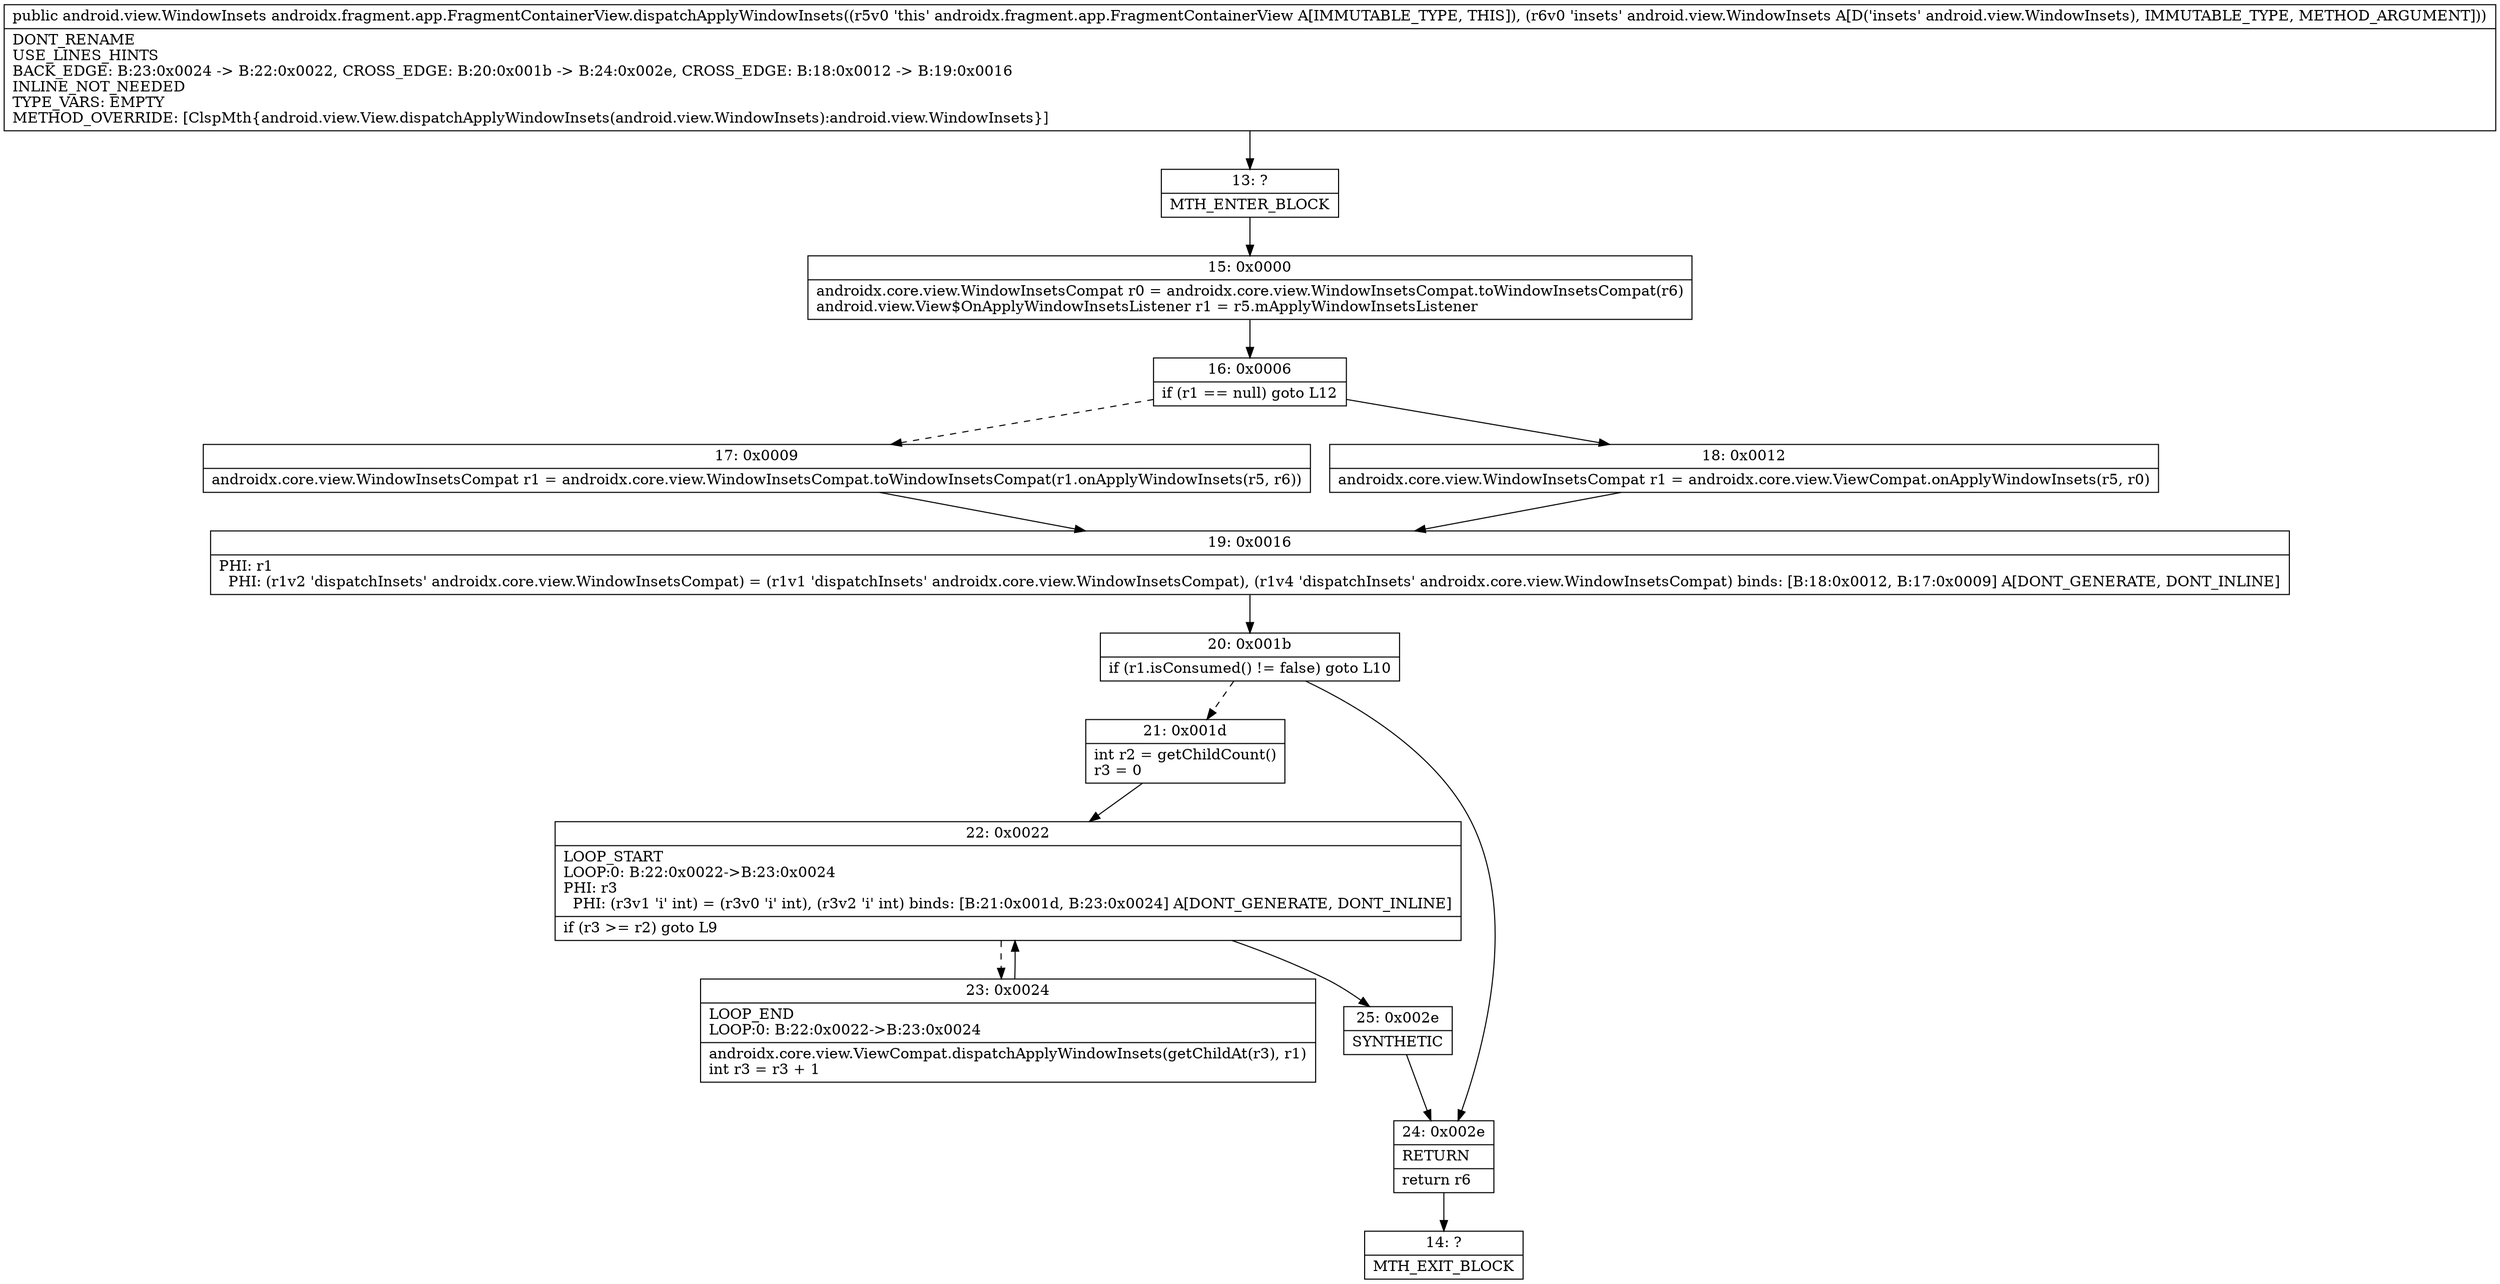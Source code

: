 digraph "CFG forandroidx.fragment.app.FragmentContainerView.dispatchApplyWindowInsets(Landroid\/view\/WindowInsets;)Landroid\/view\/WindowInsets;" {
Node_13 [shape=record,label="{13\:\ ?|MTH_ENTER_BLOCK\l}"];
Node_15 [shape=record,label="{15\:\ 0x0000|androidx.core.view.WindowInsetsCompat r0 = androidx.core.view.WindowInsetsCompat.toWindowInsetsCompat(r6)\landroid.view.View$OnApplyWindowInsetsListener r1 = r5.mApplyWindowInsetsListener\l}"];
Node_16 [shape=record,label="{16\:\ 0x0006|if (r1 == null) goto L12\l}"];
Node_17 [shape=record,label="{17\:\ 0x0009|androidx.core.view.WindowInsetsCompat r1 = androidx.core.view.WindowInsetsCompat.toWindowInsetsCompat(r1.onApplyWindowInsets(r5, r6))\l}"];
Node_19 [shape=record,label="{19\:\ 0x0016|PHI: r1 \l  PHI: (r1v2 'dispatchInsets' androidx.core.view.WindowInsetsCompat) = (r1v1 'dispatchInsets' androidx.core.view.WindowInsetsCompat), (r1v4 'dispatchInsets' androidx.core.view.WindowInsetsCompat) binds: [B:18:0x0012, B:17:0x0009] A[DONT_GENERATE, DONT_INLINE]\l}"];
Node_20 [shape=record,label="{20\:\ 0x001b|if (r1.isConsumed() != false) goto L10\l}"];
Node_21 [shape=record,label="{21\:\ 0x001d|int r2 = getChildCount()\lr3 = 0\l}"];
Node_22 [shape=record,label="{22\:\ 0x0022|LOOP_START\lLOOP:0: B:22:0x0022\-\>B:23:0x0024\lPHI: r3 \l  PHI: (r3v1 'i' int) = (r3v0 'i' int), (r3v2 'i' int) binds: [B:21:0x001d, B:23:0x0024] A[DONT_GENERATE, DONT_INLINE]\l|if (r3 \>= r2) goto L9\l}"];
Node_23 [shape=record,label="{23\:\ 0x0024|LOOP_END\lLOOP:0: B:22:0x0022\-\>B:23:0x0024\l|androidx.core.view.ViewCompat.dispatchApplyWindowInsets(getChildAt(r3), r1)\lint r3 = r3 + 1\l}"];
Node_25 [shape=record,label="{25\:\ 0x002e|SYNTHETIC\l}"];
Node_24 [shape=record,label="{24\:\ 0x002e|RETURN\l|return r6\l}"];
Node_14 [shape=record,label="{14\:\ ?|MTH_EXIT_BLOCK\l}"];
Node_18 [shape=record,label="{18\:\ 0x0012|androidx.core.view.WindowInsetsCompat r1 = androidx.core.view.ViewCompat.onApplyWindowInsets(r5, r0)\l}"];
MethodNode[shape=record,label="{public android.view.WindowInsets androidx.fragment.app.FragmentContainerView.dispatchApplyWindowInsets((r5v0 'this' androidx.fragment.app.FragmentContainerView A[IMMUTABLE_TYPE, THIS]), (r6v0 'insets' android.view.WindowInsets A[D('insets' android.view.WindowInsets), IMMUTABLE_TYPE, METHOD_ARGUMENT]))  | DONT_RENAME\lUSE_LINES_HINTS\lBACK_EDGE: B:23:0x0024 \-\> B:22:0x0022, CROSS_EDGE: B:20:0x001b \-\> B:24:0x002e, CROSS_EDGE: B:18:0x0012 \-\> B:19:0x0016\lINLINE_NOT_NEEDED\lTYPE_VARS: EMPTY\lMETHOD_OVERRIDE: [ClspMth\{android.view.View.dispatchApplyWindowInsets(android.view.WindowInsets):android.view.WindowInsets\}]\l}"];
MethodNode -> Node_13;Node_13 -> Node_15;
Node_15 -> Node_16;
Node_16 -> Node_17[style=dashed];
Node_16 -> Node_18;
Node_17 -> Node_19;
Node_19 -> Node_20;
Node_20 -> Node_21[style=dashed];
Node_20 -> Node_24;
Node_21 -> Node_22;
Node_22 -> Node_23[style=dashed];
Node_22 -> Node_25;
Node_23 -> Node_22;
Node_25 -> Node_24;
Node_24 -> Node_14;
Node_18 -> Node_19;
}

